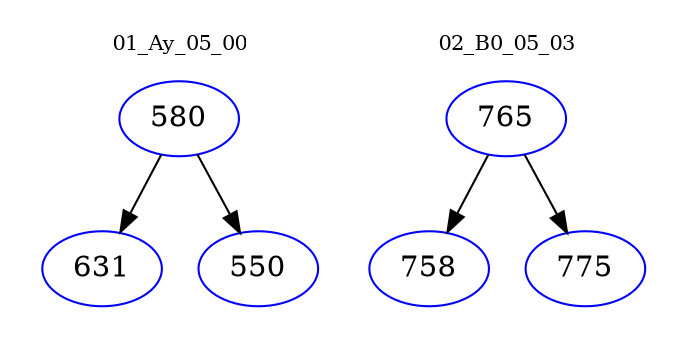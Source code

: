 digraph{
subgraph cluster_0 {
color = white
label = "01_Ay_05_00";
fontsize=10;
T0_580 [label="580", color="blue"]
T0_580 -> T0_631 [color="black"]
T0_631 [label="631", color="blue"]
T0_580 -> T0_550 [color="black"]
T0_550 [label="550", color="blue"]
}
subgraph cluster_1 {
color = white
label = "02_B0_05_03";
fontsize=10;
T1_765 [label="765", color="blue"]
T1_765 -> T1_758 [color="black"]
T1_758 [label="758", color="blue"]
T1_765 -> T1_775 [color="black"]
T1_775 [label="775", color="blue"]
}
}
